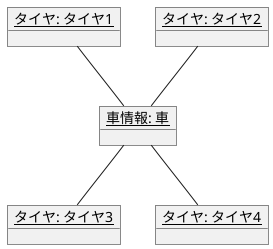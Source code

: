 @startuml 演習3-4_オブジェクト図.pu
object "<u>車情報: 車</u>" as car{

}
object "<u>タイヤ: タイヤ1</u>" as t1{

}
object "<u>タイヤ: タイヤ2</u>" as t2{

}
object "<u>タイヤ: タイヤ3</u>" as t3{

}
object "<u>タイヤ: タイヤ4</u>" as t4{

}
t1 -- car
t2 -- car
car -- t3
car -- t4
@enduml